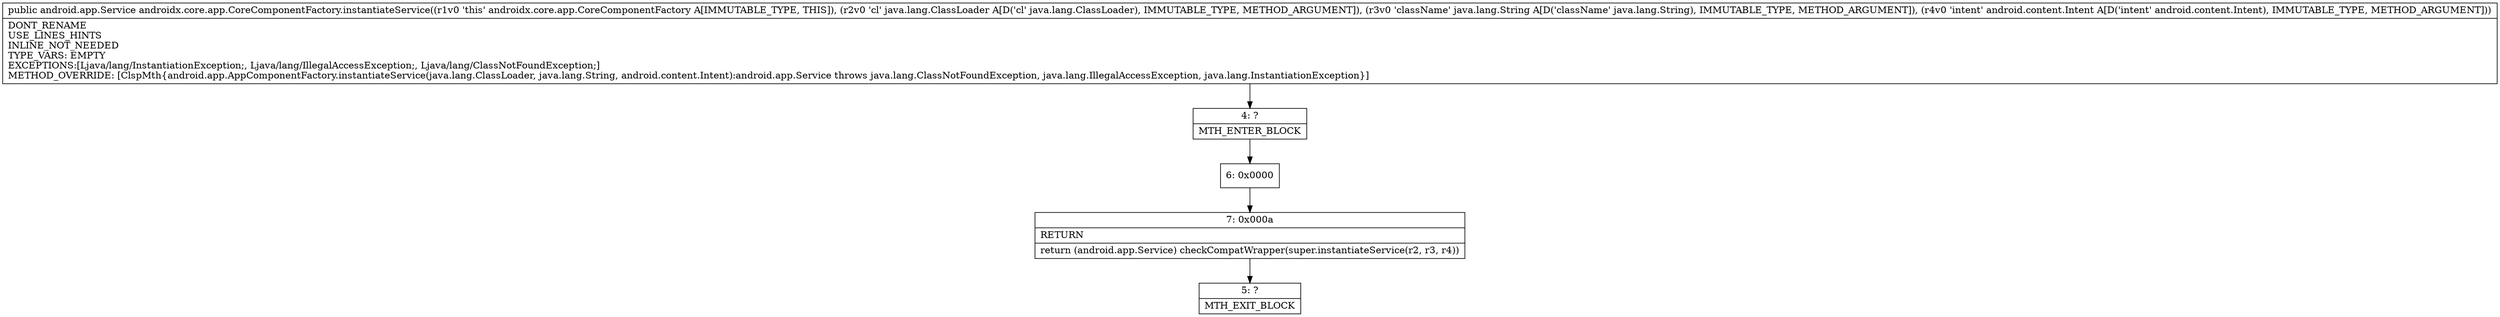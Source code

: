 digraph "CFG forandroidx.core.app.CoreComponentFactory.instantiateService(Ljava\/lang\/ClassLoader;Ljava\/lang\/String;Landroid\/content\/Intent;)Landroid\/app\/Service;" {
Node_4 [shape=record,label="{4\:\ ?|MTH_ENTER_BLOCK\l}"];
Node_6 [shape=record,label="{6\:\ 0x0000}"];
Node_7 [shape=record,label="{7\:\ 0x000a|RETURN\l|return (android.app.Service) checkCompatWrapper(super.instantiateService(r2, r3, r4))\l}"];
Node_5 [shape=record,label="{5\:\ ?|MTH_EXIT_BLOCK\l}"];
MethodNode[shape=record,label="{public android.app.Service androidx.core.app.CoreComponentFactory.instantiateService((r1v0 'this' androidx.core.app.CoreComponentFactory A[IMMUTABLE_TYPE, THIS]), (r2v0 'cl' java.lang.ClassLoader A[D('cl' java.lang.ClassLoader), IMMUTABLE_TYPE, METHOD_ARGUMENT]), (r3v0 'className' java.lang.String A[D('className' java.lang.String), IMMUTABLE_TYPE, METHOD_ARGUMENT]), (r4v0 'intent' android.content.Intent A[D('intent' android.content.Intent), IMMUTABLE_TYPE, METHOD_ARGUMENT]))  | DONT_RENAME\lUSE_LINES_HINTS\lINLINE_NOT_NEEDED\lTYPE_VARS: EMPTY\lEXCEPTIONS:[Ljava\/lang\/InstantiationException;, Ljava\/lang\/IllegalAccessException;, Ljava\/lang\/ClassNotFoundException;]\lMETHOD_OVERRIDE: [ClspMth\{android.app.AppComponentFactory.instantiateService(java.lang.ClassLoader, java.lang.String, android.content.Intent):android.app.Service throws java.lang.ClassNotFoundException, java.lang.IllegalAccessException, java.lang.InstantiationException\}]\l}"];
MethodNode -> Node_4;Node_4 -> Node_6;
Node_6 -> Node_7;
Node_7 -> Node_5;
}

